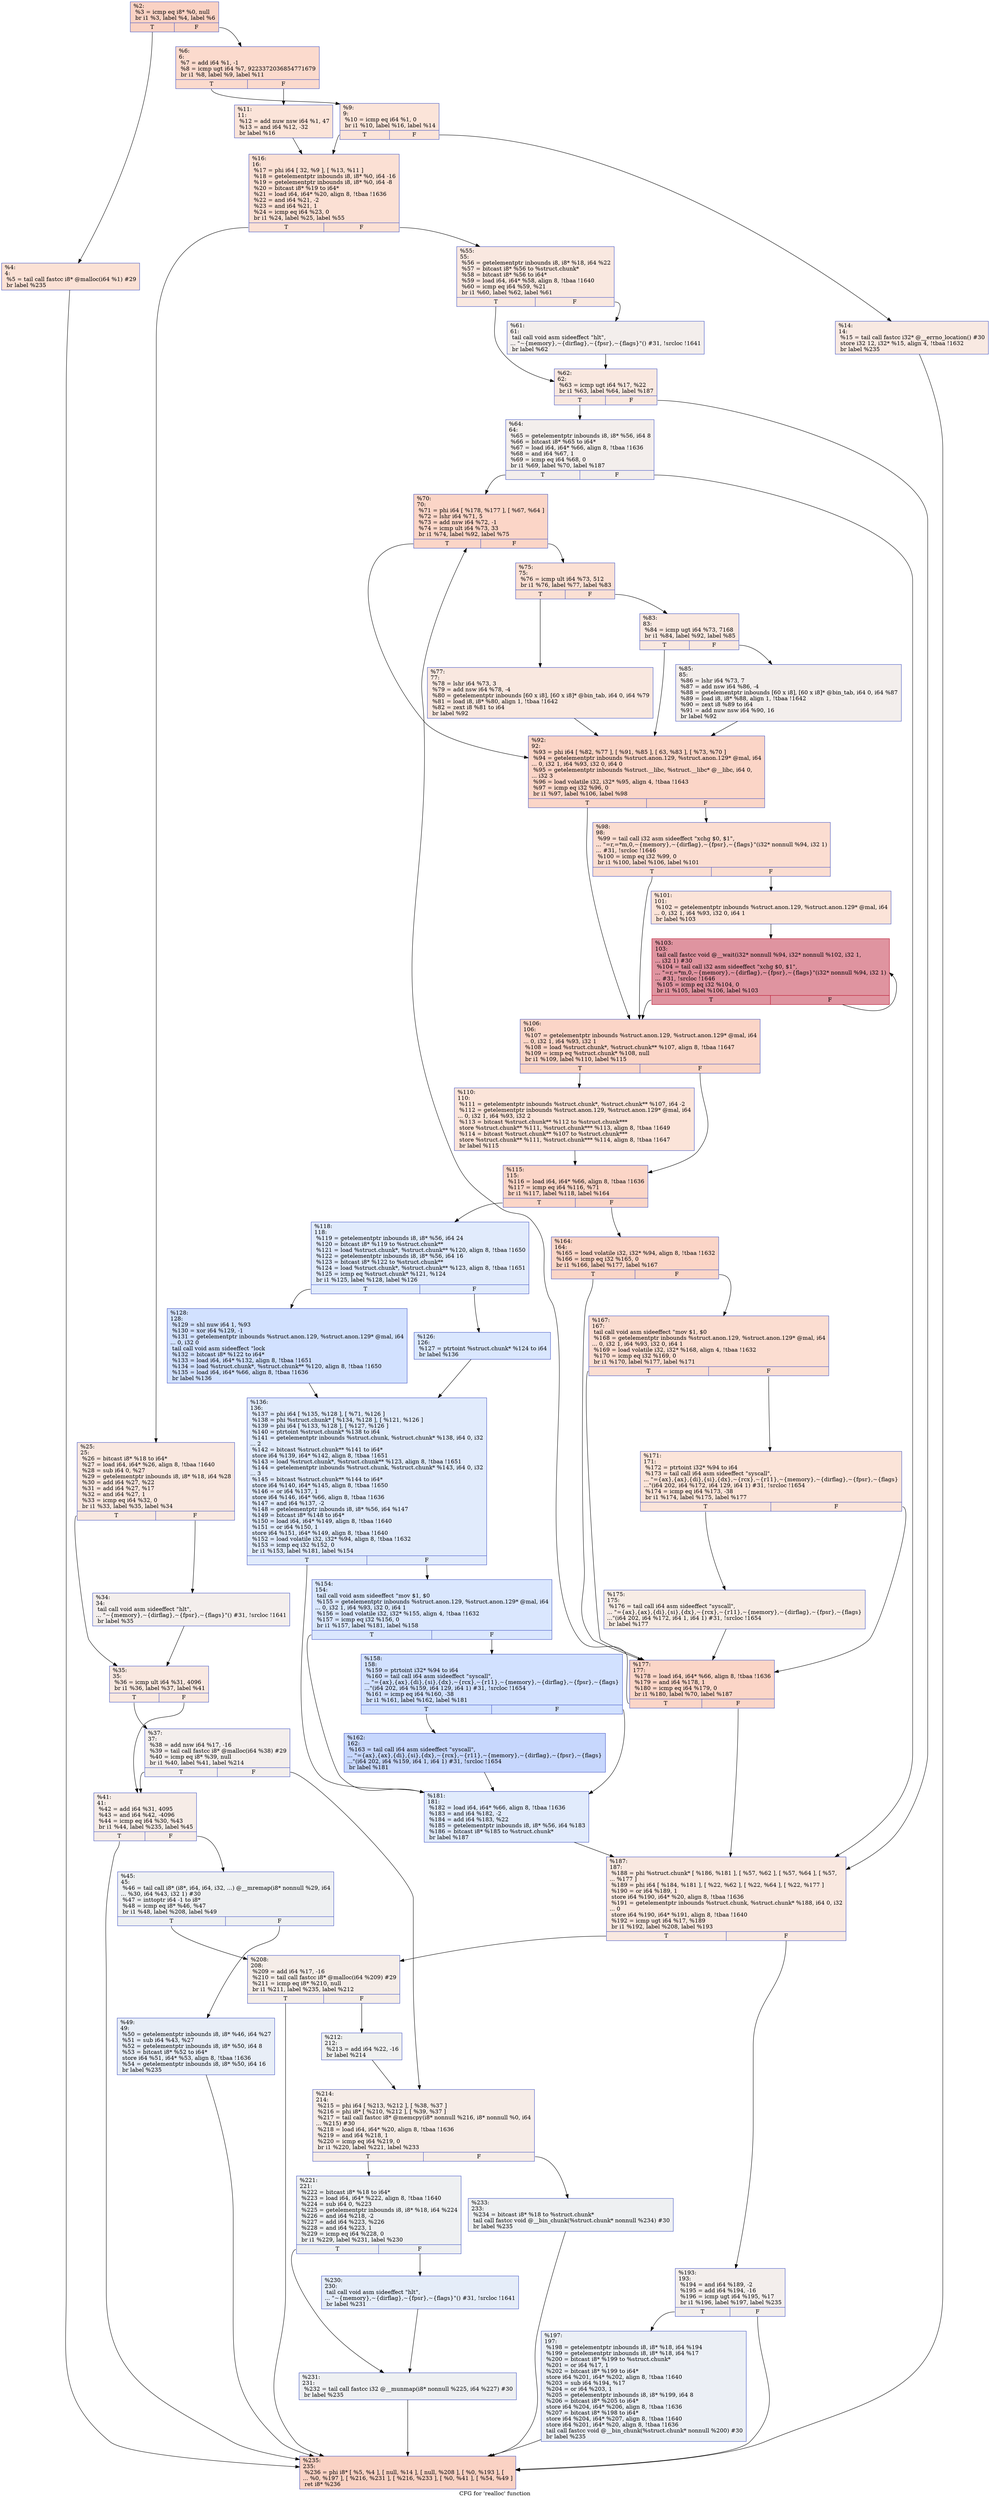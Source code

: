 digraph "CFG for 'realloc' function" {
	label="CFG for 'realloc' function";

	Node0x17e8310 [shape=record,color="#3d50c3ff", style=filled, fillcolor="#f4987a70",label="{%2:\l  %3 = icmp eq i8* %0, null\l  br i1 %3, label %4, label %6\l|{<s0>T|<s1>F}}"];
	Node0x17e8310:s0 -> Node0x17e83c0;
	Node0x17e8310:s1 -> Node0x17e8960;
	Node0x17e83c0 [shape=record,color="#3d50c3ff", style=filled, fillcolor="#f7bca170",label="{%4:\l4:                                                \l  %5 = tail call fastcc i8* @malloc(i64 %1) #29\l  br label %235\l}"];
	Node0x17e83c0 -> Node0x17e9950;
	Node0x17e8960 [shape=record,color="#3d50c3ff", style=filled, fillcolor="#f7ac8e70",label="{%6:\l6:                                                \l  %7 = add i64 %1, -1\l  %8 = icmp ugt i64 %7, 9223372036854771679\l  br i1 %8, label %9, label %11\l|{<s0>T|<s1>F}}"];
	Node0x17e8960:s0 -> Node0x17e89b0;
	Node0x17e8960:s1 -> Node0x17e8a00;
	Node0x17e89b0 [shape=record,color="#3d50c3ff", style=filled, fillcolor="#f5c1a970",label="{%9:\l9:                                                \l  %10 = icmp eq i64 %1, 0\l  br i1 %10, label %16, label %14\l|{<s0>T|<s1>F}}"];
	Node0x17e89b0:s0 -> Node0x17e8aa0;
	Node0x17e89b0:s1 -> Node0x17e8a50;
	Node0x17e8a00 [shape=record,color="#3d50c3ff", style=filled, fillcolor="#f5c1a970",label="{%11:\l11:                                               \l  %12 = add nuw nsw i64 %1, 47\l  %13 = and i64 %12, -32\l  br label %16\l}"];
	Node0x17e8a00 -> Node0x17e8aa0;
	Node0x17e8a50 [shape=record,color="#3d50c3ff", style=filled, fillcolor="#efcebd70",label="{%14:\l14:                                               \l  %15 = tail call fastcc i32* @__errno_location() #30\l  store i32 12, i32* %15, align 4, !tbaa !1632\l  br label %235\l}"];
	Node0x17e8a50 -> Node0x17e9950;
	Node0x17e8aa0 [shape=record,color="#3d50c3ff", style=filled, fillcolor="#f7b99e70",label="{%16:\l16:                                               \l  %17 = phi i64 [ 32, %9 ], [ %13, %11 ]\l  %18 = getelementptr inbounds i8, i8* %0, i64 -16\l  %19 = getelementptr inbounds i8, i8* %0, i64 -8\l  %20 = bitcast i8* %19 to i64*\l  %21 = load i64, i64* %20, align 8, !tbaa !1636\l  %22 = and i64 %21, -2\l  %23 = and i64 %21, 1\l  %24 = icmp eq i64 %23, 0\l  br i1 %24, label %25, label %55\l|{<s0>T|<s1>F}}"];
	Node0x17e8aa0:s0 -> Node0x17e8af0;
	Node0x17e8aa0:s1 -> Node0x17e8d20;
	Node0x17e8af0 [shape=record,color="#3d50c3ff", style=filled, fillcolor="#f1ccb870",label="{%25:\l25:                                               \l  %26 = bitcast i8* %18 to i64*\l  %27 = load i64, i64* %26, align 8, !tbaa !1640\l  %28 = sub i64 0, %27\l  %29 = getelementptr inbounds i8, i8* %18, i64 %28\l  %30 = add i64 %27, %22\l  %31 = add i64 %27, %17\l  %32 = and i64 %27, 1\l  %33 = icmp eq i64 %32, 0\l  br i1 %33, label %35, label %34\l|{<s0>T|<s1>F}}"];
	Node0x17e8af0:s0 -> Node0x17e8b90;
	Node0x17e8af0:s1 -> Node0x17e8b40;
	Node0x17e8b40 [shape=record,color="#3d50c3ff", style=filled, fillcolor="#e3d9d370",label="{%34:\l34:                                               \l  tail call void asm sideeffect \"hlt\",\l... \"~\{memory\},~\{dirflag\},~\{fpsr\},~\{flags\}\"() #31, !srcloc !1641\l  br label %35\l}"];
	Node0x17e8b40 -> Node0x17e8b90;
	Node0x17e8b90 [shape=record,color="#3d50c3ff", style=filled, fillcolor="#f1ccb870",label="{%35:\l35:                                               \l  %36 = icmp ult i64 %31, 4096\l  br i1 %36, label %37, label %41\l|{<s0>T|<s1>F}}"];
	Node0x17e8b90:s0 -> Node0x17e8be0;
	Node0x17e8b90:s1 -> Node0x17e8c30;
	Node0x17e8be0 [shape=record,color="#3d50c3ff", style=filled, fillcolor="#e3d9d370",label="{%37:\l37:                                               \l  %38 = add nsw i64 %17, -16\l  %39 = tail call fastcc i8* @malloc(i64 %38) #29\l  %40 = icmp eq i8* %39, null\l  br i1 %40, label %41, label %214\l|{<s0>T|<s1>F}}"];
	Node0x17e8be0:s0 -> Node0x17e8c30;
	Node0x17e8be0:s1 -> Node0x17e97c0;
	Node0x17e8c30 [shape=record,color="#3d50c3ff", style=filled, fillcolor="#ead5c970",label="{%41:\l41:                                               \l  %42 = add i64 %31, 4095\l  %43 = and i64 %42, -4096\l  %44 = icmp eq i64 %30, %43\l  br i1 %44, label %235, label %45\l|{<s0>T|<s1>F}}"];
	Node0x17e8c30:s0 -> Node0x17e9950;
	Node0x17e8c30:s1 -> Node0x17e8c80;
	Node0x17e8c80 [shape=record,color="#3d50c3ff", style=filled, fillcolor="#d9dce170",label="{%45:\l45:                                               \l  %46 = tail call i8* (i8*, i64, i64, i32, ...) @__mremap(i8* nonnull %29, i64\l... %30, i64 %43, i32 1) #30\l  %47 = inttoptr i64 -1 to i8*\l  %48 = icmp eq i8* %46, %47\l  br i1 %48, label %208, label %49\l|{<s0>T|<s1>F}}"];
	Node0x17e8c80:s0 -> Node0x17e9720;
	Node0x17e8c80:s1 -> Node0x17e8cd0;
	Node0x17e8cd0 [shape=record,color="#3d50c3ff", style=filled, fillcolor="#cbd8ee70",label="{%49:\l49:                                               \l  %50 = getelementptr inbounds i8, i8* %46, i64 %27\l  %51 = sub i64 %43, %27\l  %52 = getelementptr inbounds i8, i8* %50, i64 8\l  %53 = bitcast i8* %52 to i64*\l  store i64 %51, i64* %53, align 8, !tbaa !1636\l  %54 = getelementptr inbounds i8, i8* %50, i64 16\l  br label %235\l}"];
	Node0x17e8cd0 -> Node0x17e9950;
	Node0x17e8d20 [shape=record,color="#3d50c3ff", style=filled, fillcolor="#f1ccb870",label="{%55:\l55:                                               \l  %56 = getelementptr inbounds i8, i8* %18, i64 %22\l  %57 = bitcast i8* %56 to %struct.chunk*\l  %58 = bitcast i8* %56 to i64*\l  %59 = load i64, i64* %58, align 8, !tbaa !1640\l  %60 = icmp eq i64 %59, %21\l  br i1 %60, label %62, label %61\l|{<s0>T|<s1>F}}"];
	Node0x17e8d20:s0 -> Node0x17e8dc0;
	Node0x17e8d20:s1 -> Node0x17e8d70;
	Node0x17e8d70 [shape=record,color="#3d50c3ff", style=filled, fillcolor="#e3d9d370",label="{%61:\l61:                                               \l  tail call void asm sideeffect \"hlt\",\l... \"~\{memory\},~\{dirflag\},~\{fpsr\},~\{flags\}\"() #31, !srcloc !1641\l  br label %62\l}"];
	Node0x17e8d70 -> Node0x17e8dc0;
	Node0x17e8dc0 [shape=record,color="#3d50c3ff", style=filled, fillcolor="#f1ccb870",label="{%62:\l62:                                               \l  %63 = icmp ugt i64 %17, %22\l  br i1 %63, label %64, label %187\l|{<s0>T|<s1>F}}"];
	Node0x17e8dc0:s0 -> Node0x17e8e10;
	Node0x17e8dc0:s1 -> Node0x17e9630;
	Node0x17e8e10 [shape=record,color="#3d50c3ff", style=filled, fillcolor="#e3d9d370",label="{%64:\l64:                                               \l  %65 = getelementptr inbounds i8, i8* %56, i64 8\l  %66 = bitcast i8* %65 to i64*\l  %67 = load i64, i64* %66, align 8, !tbaa !1636\l  %68 = and i64 %67, 1\l  %69 = icmp eq i64 %68, 0\l  br i1 %69, label %70, label %187\l|{<s0>T|<s1>F}}"];
	Node0x17e8e10:s0 -> Node0x17e8e60;
	Node0x17e8e10:s1 -> Node0x17e9630;
	Node0x17e8e60 [shape=record,color="#3d50c3ff", style=filled, fillcolor="#f5a08170",label="{%70:\l70:                                               \l  %71 = phi i64 [ %178, %177 ], [ %67, %64 ]\l  %72 = lshr i64 %71, 5\l  %73 = add nsw i64 %72, -1\l  %74 = icmp ult i64 %73, 33\l  br i1 %74, label %92, label %75\l|{<s0>T|<s1>F}}"];
	Node0x17e8e60:s0 -> Node0x17e8ff0;
	Node0x17e8e60:s1 -> Node0x17e8eb0;
	Node0x17e8eb0 [shape=record,color="#3d50c3ff", style=filled, fillcolor="#f7b99e70",label="{%75:\l75:                                               \l  %76 = icmp ult i64 %73, 512\l  br i1 %76, label %77, label %83\l|{<s0>T|<s1>F}}"];
	Node0x17e8eb0:s0 -> Node0x17e8f00;
	Node0x17e8eb0:s1 -> Node0x17e8f50;
	Node0x17e8f00 [shape=record,color="#3d50c3ff", style=filled, fillcolor="#f1ccb870",label="{%77:\l77:                                               \l  %78 = lshr i64 %73, 3\l  %79 = add nsw i64 %78, -4\l  %80 = getelementptr inbounds [60 x i8], [60 x i8]* @bin_tab, i64 0, i64 %79\l  %81 = load i8, i8* %80, align 1, !tbaa !1642\l  %82 = zext i8 %81 to i64\l  br label %92\l}"];
	Node0x17e8f00 -> Node0x17e8ff0;
	Node0x17e8f50 [shape=record,color="#3d50c3ff", style=filled, fillcolor="#f1ccb870",label="{%83:\l83:                                               \l  %84 = icmp ugt i64 %73, 7168\l  br i1 %84, label %92, label %85\l|{<s0>T|<s1>F}}"];
	Node0x17e8f50:s0 -> Node0x17e8ff0;
	Node0x17e8f50:s1 -> Node0x17e8fa0;
	Node0x17e8fa0 [shape=record,color="#3d50c3ff", style=filled, fillcolor="#e3d9d370",label="{%85:\l85:                                               \l  %86 = lshr i64 %73, 7\l  %87 = add nsw i64 %86, -4\l  %88 = getelementptr inbounds [60 x i8], [60 x i8]* @bin_tab, i64 0, i64 %87\l  %89 = load i8, i8* %88, align 1, !tbaa !1642\l  %90 = zext i8 %89 to i64\l  %91 = add nuw nsw i64 %90, 16\l  br label %92\l}"];
	Node0x17e8fa0 -> Node0x17e8ff0;
	Node0x17e8ff0 [shape=record,color="#3d50c3ff", style=filled, fillcolor="#f5a08170",label="{%92:\l92:                                               \l  %93 = phi i64 [ %82, %77 ], [ %91, %85 ], [ 63, %83 ], [ %73, %70 ]\l  %94 = getelementptr inbounds %struct.anon.129, %struct.anon.129* @mal, i64\l... 0, i32 1, i64 %93, i32 0, i64 0\l  %95 = getelementptr inbounds %struct.__libc, %struct.__libc* @__libc, i64 0,\l... i32 3\l  %96 = load volatile i32, i32* %95, align 4, !tbaa !1643\l  %97 = icmp eq i32 %96, 0\l  br i1 %97, label %106, label %98\l|{<s0>T|<s1>F}}"];
	Node0x17e8ff0:s0 -> Node0x17e9130;
	Node0x17e8ff0:s1 -> Node0x17e9040;
	Node0x17e9040 [shape=record,color="#3d50c3ff", style=filled, fillcolor="#f7b39670",label="{%98:\l98:                                               \l  %99 = tail call i32 asm sideeffect \"xchg $0, $1\",\l... \"=r,=*m,0,~\{memory\},~\{dirflag\},~\{fpsr\},~\{flags\}\"(i32* nonnull %94, i32 1)\l... #31, !srcloc !1646\l  %100 = icmp eq i32 %99, 0\l  br i1 %100, label %106, label %101\l|{<s0>T|<s1>F}}"];
	Node0x17e9040:s0 -> Node0x17e9130;
	Node0x17e9040:s1 -> Node0x17e9090;
	Node0x17e9090 [shape=record,color="#3d50c3ff", style=filled, fillcolor="#f6bfa670",label="{%101:\l101:                                              \l  %102 = getelementptr inbounds %struct.anon.129, %struct.anon.129* @mal, i64\l... 0, i32 1, i64 %93, i32 0, i64 1\l  br label %103\l}"];
	Node0x17e9090 -> Node0x17e90e0;
	Node0x17e90e0 [shape=record,color="#b70d28ff", style=filled, fillcolor="#b70d2870",label="{%103:\l103:                                              \l  tail call fastcc void @__wait(i32* nonnull %94, i32* nonnull %102, i32 1,\l... i32 1) #30\l  %104 = tail call i32 asm sideeffect \"xchg $0, $1\",\l... \"=r,=*m,0,~\{memory\},~\{dirflag\},~\{fpsr\},~\{flags\}\"(i32* nonnull %94, i32 1)\l... #31, !srcloc !1646\l  %105 = icmp eq i32 %104, 0\l  br i1 %105, label %106, label %103\l|{<s0>T|<s1>F}}"];
	Node0x17e90e0:s0 -> Node0x17e9130;
	Node0x17e90e0:s1 -> Node0x17e90e0;
	Node0x17e9130 [shape=record,color="#3d50c3ff", style=filled, fillcolor="#f5a08170",label="{%106:\l106:                                              \l  %107 = getelementptr inbounds %struct.anon.129, %struct.anon.129* @mal, i64\l... 0, i32 1, i64 %93, i32 1\l  %108 = load %struct.chunk*, %struct.chunk** %107, align 8, !tbaa !1647\l  %109 = icmp eq %struct.chunk* %108, null\l  br i1 %109, label %110, label %115\l|{<s0>T|<s1>F}}"];
	Node0x17e9130:s0 -> Node0x17e9180;
	Node0x17e9130:s1 -> Node0x17e91d0;
	Node0x17e9180 [shape=record,color="#3d50c3ff", style=filled, fillcolor="#f5c1a970",label="{%110:\l110:                                              \l  %111 = getelementptr inbounds %struct.chunk*, %struct.chunk** %107, i64 -2\l  %112 = getelementptr inbounds %struct.anon.129, %struct.anon.129* @mal, i64\l... 0, i32 1, i64 %93, i32 2\l  %113 = bitcast %struct.chunk** %112 to %struct.chunk***\l  store %struct.chunk** %111, %struct.chunk*** %113, align 8, !tbaa !1649\l  %114 = bitcast %struct.chunk** %107 to %struct.chunk***\l  store %struct.chunk** %111, %struct.chunk*** %114, align 8, !tbaa !1647\l  br label %115\l}"];
	Node0x17e9180 -> Node0x17e91d0;
	Node0x17e91d0 [shape=record,color="#3d50c3ff", style=filled, fillcolor="#f5a08170",label="{%115:\l115:                                              \l  %116 = load i64, i64* %66, align 8, !tbaa !1636\l  %117 = icmp eq i64 %116, %71\l  br i1 %117, label %118, label %164\l|{<s0>T|<s1>F}}"];
	Node0x17e91d0:s0 -> Node0x17e9220;
	Node0x17e91d0:s1 -> Node0x17e9450;
	Node0x17e9220 [shape=record,color="#3d50c3ff", style=filled, fillcolor="#bbd1f870",label="{%118:\l118:                                              \l  %119 = getelementptr inbounds i8, i8* %56, i64 24\l  %120 = bitcast i8* %119 to %struct.chunk**\l  %121 = load %struct.chunk*, %struct.chunk** %120, align 8, !tbaa !1650\l  %122 = getelementptr inbounds i8, i8* %56, i64 16\l  %123 = bitcast i8* %122 to %struct.chunk**\l  %124 = load %struct.chunk*, %struct.chunk** %123, align 8, !tbaa !1651\l  %125 = icmp eq %struct.chunk* %121, %124\l  br i1 %125, label %128, label %126\l|{<s0>T|<s1>F}}"];
	Node0x17e9220:s0 -> Node0x17e92c0;
	Node0x17e9220:s1 -> Node0x17e9270;
	Node0x17e9270 [shape=record,color="#3d50c3ff", style=filled, fillcolor="#abc8fd70",label="{%126:\l126:                                              \l  %127 = ptrtoint %struct.chunk* %124 to i64\l  br label %136\l}"];
	Node0x17e9270 -> Node0x17e9310;
	Node0x17e92c0 [shape=record,color="#3d50c3ff", style=filled, fillcolor="#9abbff70",label="{%128:\l128:                                              \l  %129 = shl nuw i64 1, %93\l  %130 = xor i64 %129, -1\l  %131 = getelementptr inbounds %struct.anon.129, %struct.anon.129* @mal, i64\l... 0, i32 0\l  tail call void asm sideeffect \"lock \l  %132 = bitcast i8* %122 to i64*\l  %133 = load i64, i64* %132, align 8, !tbaa !1651\l  %134 = load %struct.chunk*, %struct.chunk** %120, align 8, !tbaa !1650\l  %135 = load i64, i64* %66, align 8, !tbaa !1636\l  br label %136\l}"];
	Node0x17e92c0 -> Node0x17e9310;
	Node0x17e9310 [shape=record,color="#3d50c3ff", style=filled, fillcolor="#bbd1f870",label="{%136:\l136:                                              \l  %137 = phi i64 [ %135, %128 ], [ %71, %126 ]\l  %138 = phi %struct.chunk* [ %134, %128 ], [ %121, %126 ]\l  %139 = phi i64 [ %133, %128 ], [ %127, %126 ]\l  %140 = ptrtoint %struct.chunk* %138 to i64\l  %141 = getelementptr inbounds %struct.chunk, %struct.chunk* %138, i64 0, i32\l... 2\l  %142 = bitcast %struct.chunk** %141 to i64*\l  store i64 %139, i64* %142, align 8, !tbaa !1651\l  %143 = load %struct.chunk*, %struct.chunk** %123, align 8, !tbaa !1651\l  %144 = getelementptr inbounds %struct.chunk, %struct.chunk* %143, i64 0, i32\l... 3\l  %145 = bitcast %struct.chunk** %144 to i64*\l  store i64 %140, i64* %145, align 8, !tbaa !1650\l  %146 = or i64 %137, 1\l  store i64 %146, i64* %66, align 8, !tbaa !1636\l  %147 = and i64 %137, -2\l  %148 = getelementptr inbounds i8, i8* %56, i64 %147\l  %149 = bitcast i8* %148 to i64*\l  %150 = load i64, i64* %149, align 8, !tbaa !1640\l  %151 = or i64 %150, 1\l  store i64 %151, i64* %149, align 8, !tbaa !1640\l  %152 = load volatile i32, i32* %94, align 8, !tbaa !1632\l  %153 = icmp eq i32 %152, 0\l  br i1 %153, label %181, label %154\l|{<s0>T|<s1>F}}"];
	Node0x17e9310:s0 -> Node0x17e95e0;
	Node0x17e9310:s1 -> Node0x17e9360;
	Node0x17e9360 [shape=record,color="#3d50c3ff", style=filled, fillcolor="#abc8fd70",label="{%154:\l154:                                              \l  tail call void asm sideeffect \"mov $1, $0 \l  %155 = getelementptr inbounds %struct.anon.129, %struct.anon.129* @mal, i64\l... 0, i32 1, i64 %93, i32 0, i64 1\l  %156 = load volatile i32, i32* %155, align 4, !tbaa !1632\l  %157 = icmp eq i32 %156, 0\l  br i1 %157, label %181, label %158\l|{<s0>T|<s1>F}}"];
	Node0x17e9360:s0 -> Node0x17e95e0;
	Node0x17e9360:s1 -> Node0x17e93b0;
	Node0x17e93b0 [shape=record,color="#3d50c3ff", style=filled, fillcolor="#9abbff70",label="{%158:\l158:                                              \l  %159 = ptrtoint i32* %94 to i64\l  %160 = tail call i64 asm sideeffect \"syscall\",\l... \"=\{ax\},\{ax\},\{di\},\{si\},\{dx\},~\{rcx\},~\{r11\},~\{memory\},~\{dirflag\},~\{fpsr\},~\{flags\}\l...\"(i64 202, i64 %159, i64 129, i64 1) #31, !srcloc !1654\l  %161 = icmp eq i64 %160, -38\l  br i1 %161, label %162, label %181\l|{<s0>T|<s1>F}}"];
	Node0x17e93b0:s0 -> Node0x17e9400;
	Node0x17e93b0:s1 -> Node0x17e95e0;
	Node0x17e9400 [shape=record,color="#3d50c3ff", style=filled, fillcolor="#81a4fb70",label="{%162:\l162:                                              \l  %163 = tail call i64 asm sideeffect \"syscall\",\l... \"=\{ax\},\{ax\},\{di\},\{si\},\{dx\},~\{rcx\},~\{r11\},~\{memory\},~\{dirflag\},~\{fpsr\},~\{flags\}\l...\"(i64 202, i64 %159, i64 1, i64 1) #31, !srcloc !1654\l  br label %181\l}"];
	Node0x17e9400 -> Node0x17e95e0;
	Node0x17e9450 [shape=record,color="#3d50c3ff", style=filled, fillcolor="#f5a08170",label="{%164:\l164:                                              \l  %165 = load volatile i32, i32* %94, align 8, !tbaa !1632\l  %166 = icmp eq i32 %165, 0\l  br i1 %166, label %177, label %167\l|{<s0>T|<s1>F}}"];
	Node0x17e9450:s0 -> Node0x17e9590;
	Node0x17e9450:s1 -> Node0x17e94a0;
	Node0x17e94a0 [shape=record,color="#3d50c3ff", style=filled, fillcolor="#f7b39670",label="{%167:\l167:                                              \l  tail call void asm sideeffect \"mov $1, $0 \l  %168 = getelementptr inbounds %struct.anon.129, %struct.anon.129* @mal, i64\l... 0, i32 1, i64 %93, i32 0, i64 1\l  %169 = load volatile i32, i32* %168, align 4, !tbaa !1632\l  %170 = icmp eq i32 %169, 0\l  br i1 %170, label %177, label %171\l|{<s0>T|<s1>F}}"];
	Node0x17e94a0:s0 -> Node0x17e9590;
	Node0x17e94a0:s1 -> Node0x17e94f0;
	Node0x17e94f0 [shape=record,color="#3d50c3ff", style=filled, fillcolor="#f5c1a970",label="{%171:\l171:                                              \l  %172 = ptrtoint i32* %94 to i64\l  %173 = tail call i64 asm sideeffect \"syscall\",\l... \"=\{ax\},\{ax\},\{di\},\{si\},\{dx\},~\{rcx\},~\{r11\},~\{memory\},~\{dirflag\},~\{fpsr\},~\{flags\}\l...\"(i64 202, i64 %172, i64 129, i64 1) #31, !srcloc !1654\l  %174 = icmp eq i64 %173, -38\l  br i1 %174, label %175, label %177\l|{<s0>T|<s1>F}}"];
	Node0x17e94f0:s0 -> Node0x17e9540;
	Node0x17e94f0:s1 -> Node0x17e9590;
	Node0x17e9540 [shape=record,color="#3d50c3ff", style=filled, fillcolor="#ecd3c570",label="{%175:\l175:                                              \l  %176 = tail call i64 asm sideeffect \"syscall\",\l... \"=\{ax\},\{ax\},\{di\},\{si\},\{dx\},~\{rcx\},~\{r11\},~\{memory\},~\{dirflag\},~\{fpsr\},~\{flags\}\l...\"(i64 202, i64 %172, i64 1, i64 1) #31, !srcloc !1654\l  br label %177\l}"];
	Node0x17e9540 -> Node0x17e9590;
	Node0x17e9590 [shape=record,color="#3d50c3ff", style=filled, fillcolor="#f5a08170",label="{%177:\l177:                                              \l  %178 = load i64, i64* %66, align 8, !tbaa !1636\l  %179 = and i64 %178, 1\l  %180 = icmp eq i64 %179, 0\l  br i1 %180, label %70, label %187\l|{<s0>T|<s1>F}}"];
	Node0x17e9590:s0 -> Node0x17e8e60;
	Node0x17e9590:s1 -> Node0x17e9630;
	Node0x17e95e0 [shape=record,color="#3d50c3ff", style=filled, fillcolor="#bbd1f870",label="{%181:\l181:                                              \l  %182 = load i64, i64* %66, align 8, !tbaa !1636\l  %183 = and i64 %182, -2\l  %184 = add i64 %183, %22\l  %185 = getelementptr inbounds i8, i8* %56, i64 %183\l  %186 = bitcast i8* %185 to %struct.chunk*\l  br label %187\l}"];
	Node0x17e95e0 -> Node0x17e9630;
	Node0x17e9630 [shape=record,color="#3d50c3ff", style=filled, fillcolor="#f1ccb870",label="{%187:\l187:                                              \l  %188 = phi %struct.chunk* [ %186, %181 ], [ %57, %62 ], [ %57, %64 ], [ %57,\l... %177 ]\l  %189 = phi i64 [ %184, %181 ], [ %22, %62 ], [ %22, %64 ], [ %22, %177 ]\l  %190 = or i64 %189, 1\l  store i64 %190, i64* %20, align 8, !tbaa !1636\l  %191 = getelementptr inbounds %struct.chunk, %struct.chunk* %188, i64 0, i32\l... 0\l  store i64 %190, i64* %191, align 8, !tbaa !1640\l  %192 = icmp ugt i64 %17, %189\l  br i1 %192, label %208, label %193\l|{<s0>T|<s1>F}}"];
	Node0x17e9630:s0 -> Node0x17e9720;
	Node0x17e9630:s1 -> Node0x17e9680;
	Node0x17e9680 [shape=record,color="#3d50c3ff", style=filled, fillcolor="#e3d9d370",label="{%193:\l193:                                              \l  %194 = and i64 %189, -2\l  %195 = add i64 %194, -16\l  %196 = icmp ugt i64 %195, %17\l  br i1 %196, label %197, label %235\l|{<s0>T|<s1>F}}"];
	Node0x17e9680:s0 -> Node0x17e96d0;
	Node0x17e9680:s1 -> Node0x17e9950;
	Node0x17e96d0 [shape=record,color="#3d50c3ff", style=filled, fillcolor="#d1dae970",label="{%197:\l197:                                              \l  %198 = getelementptr inbounds i8, i8* %18, i64 %194\l  %199 = getelementptr inbounds i8, i8* %18, i64 %17\l  %200 = bitcast i8* %199 to %struct.chunk*\l  %201 = or i64 %17, 1\l  %202 = bitcast i8* %199 to i64*\l  store i64 %201, i64* %202, align 8, !tbaa !1640\l  %203 = sub i64 %194, %17\l  %204 = or i64 %203, 1\l  %205 = getelementptr inbounds i8, i8* %199, i64 8\l  %206 = bitcast i8* %205 to i64*\l  store i64 %204, i64* %206, align 8, !tbaa !1636\l  %207 = bitcast i8* %198 to i64*\l  store i64 %204, i64* %207, align 8, !tbaa !1640\l  store i64 %201, i64* %20, align 8, !tbaa !1636\l  tail call fastcc void @__bin_chunk(%struct.chunk* nonnull %200) #30\l  br label %235\l}"];
	Node0x17e96d0 -> Node0x17e9950;
	Node0x17e9720 [shape=record,color="#3d50c3ff", style=filled, fillcolor="#e8d6cc70",label="{%208:\l208:                                              \l  %209 = add i64 %17, -16\l  %210 = tail call fastcc i8* @malloc(i64 %209) #29\l  %211 = icmp eq i8* %210, null\l  br i1 %211, label %235, label %212\l|{<s0>T|<s1>F}}"];
	Node0x17e9720:s0 -> Node0x17e9950;
	Node0x17e9720:s1 -> Node0x17e9770;
	Node0x17e9770 [shape=record,color="#3d50c3ff", style=filled, fillcolor="#dbdcde70",label="{%212:\l212:                                              \l  %213 = add i64 %22, -16\l  br label %214\l}"];
	Node0x17e9770 -> Node0x17e97c0;
	Node0x17e97c0 [shape=record,color="#3d50c3ff", style=filled, fillcolor="#ead5c970",label="{%214:\l214:                                              \l  %215 = phi i64 [ %213, %212 ], [ %38, %37 ]\l  %216 = phi i8* [ %210, %212 ], [ %39, %37 ]\l  %217 = tail call fastcc i8* @memcpy(i8* nonnull %216, i8* nonnull %0, i64\l... %215) #30\l  %218 = load i64, i64* %20, align 8, !tbaa !1636\l  %219 = and i64 %218, 1\l  %220 = icmp eq i64 %219, 0\l  br i1 %220, label %221, label %233\l|{<s0>T|<s1>F}}"];
	Node0x17e97c0:s0 -> Node0x17e9810;
	Node0x17e97c0:s1 -> Node0x17e9900;
	Node0x17e9810 [shape=record,color="#3d50c3ff", style=filled, fillcolor="#d9dce170",label="{%221:\l221:                                              \l  %222 = bitcast i8* %18 to i64*\l  %223 = load i64, i64* %222, align 8, !tbaa !1640\l  %224 = sub i64 0, %223\l  %225 = getelementptr inbounds i8, i8* %18, i64 %224\l  %226 = and i64 %218, -2\l  %227 = add i64 %223, %226\l  %228 = and i64 %223, 1\l  %229 = icmp eq i64 %228, 0\l  br i1 %229, label %231, label %230\l|{<s0>T|<s1>F}}"];
	Node0x17e9810:s0 -> Node0x17e98b0;
	Node0x17e9810:s1 -> Node0x17e9860;
	Node0x17e9860 [shape=record,color="#3d50c3ff", style=filled, fillcolor="#c5d6f270",label="{%230:\l230:                                              \l  tail call void asm sideeffect \"hlt\",\l... \"~\{memory\},~\{dirflag\},~\{fpsr\},~\{flags\}\"() #31, !srcloc !1641\l  br label %231\l}"];
	Node0x17e9860 -> Node0x17e98b0;
	Node0x17e98b0 [shape=record,color="#3d50c3ff", style=filled, fillcolor="#d9dce170",label="{%231:\l231:                                              \l  %232 = tail call fastcc i32 @__munmap(i8* nonnull %225, i64 %227) #30\l  br label %235\l}"];
	Node0x17e98b0 -> Node0x17e9950;
	Node0x17e9900 [shape=record,color="#3d50c3ff", style=filled, fillcolor="#d9dce170",label="{%233:\l233:                                              \l  %234 = bitcast i8* %18 to %struct.chunk*\l  tail call fastcc void @__bin_chunk(%struct.chunk* nonnull %234) #30\l  br label %235\l}"];
	Node0x17e9900 -> Node0x17e9950;
	Node0x17e9950 [shape=record,color="#3d50c3ff", style=filled, fillcolor="#f4987a70",label="{%235:\l235:                                              \l  %236 = phi i8* [ %5, %4 ], [ null, %14 ], [ null, %208 ], [ %0, %193 ], [\l... %0, %197 ], [ %216, %231 ], [ %216, %233 ], [ %0, %41 ], [ %54, %49 ]\l  ret i8* %236\l}"];
}
